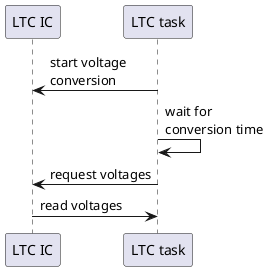 @startuml
"LTC IC"   <- "LTC task" : start voltage\nconversion
"LTC task" -> "LTC task" : wait for\nconversion time
"LTC IC"   <- "LTC task" : request voltages
"LTC IC"   -> "LTC task" : read voltages
@enduml
